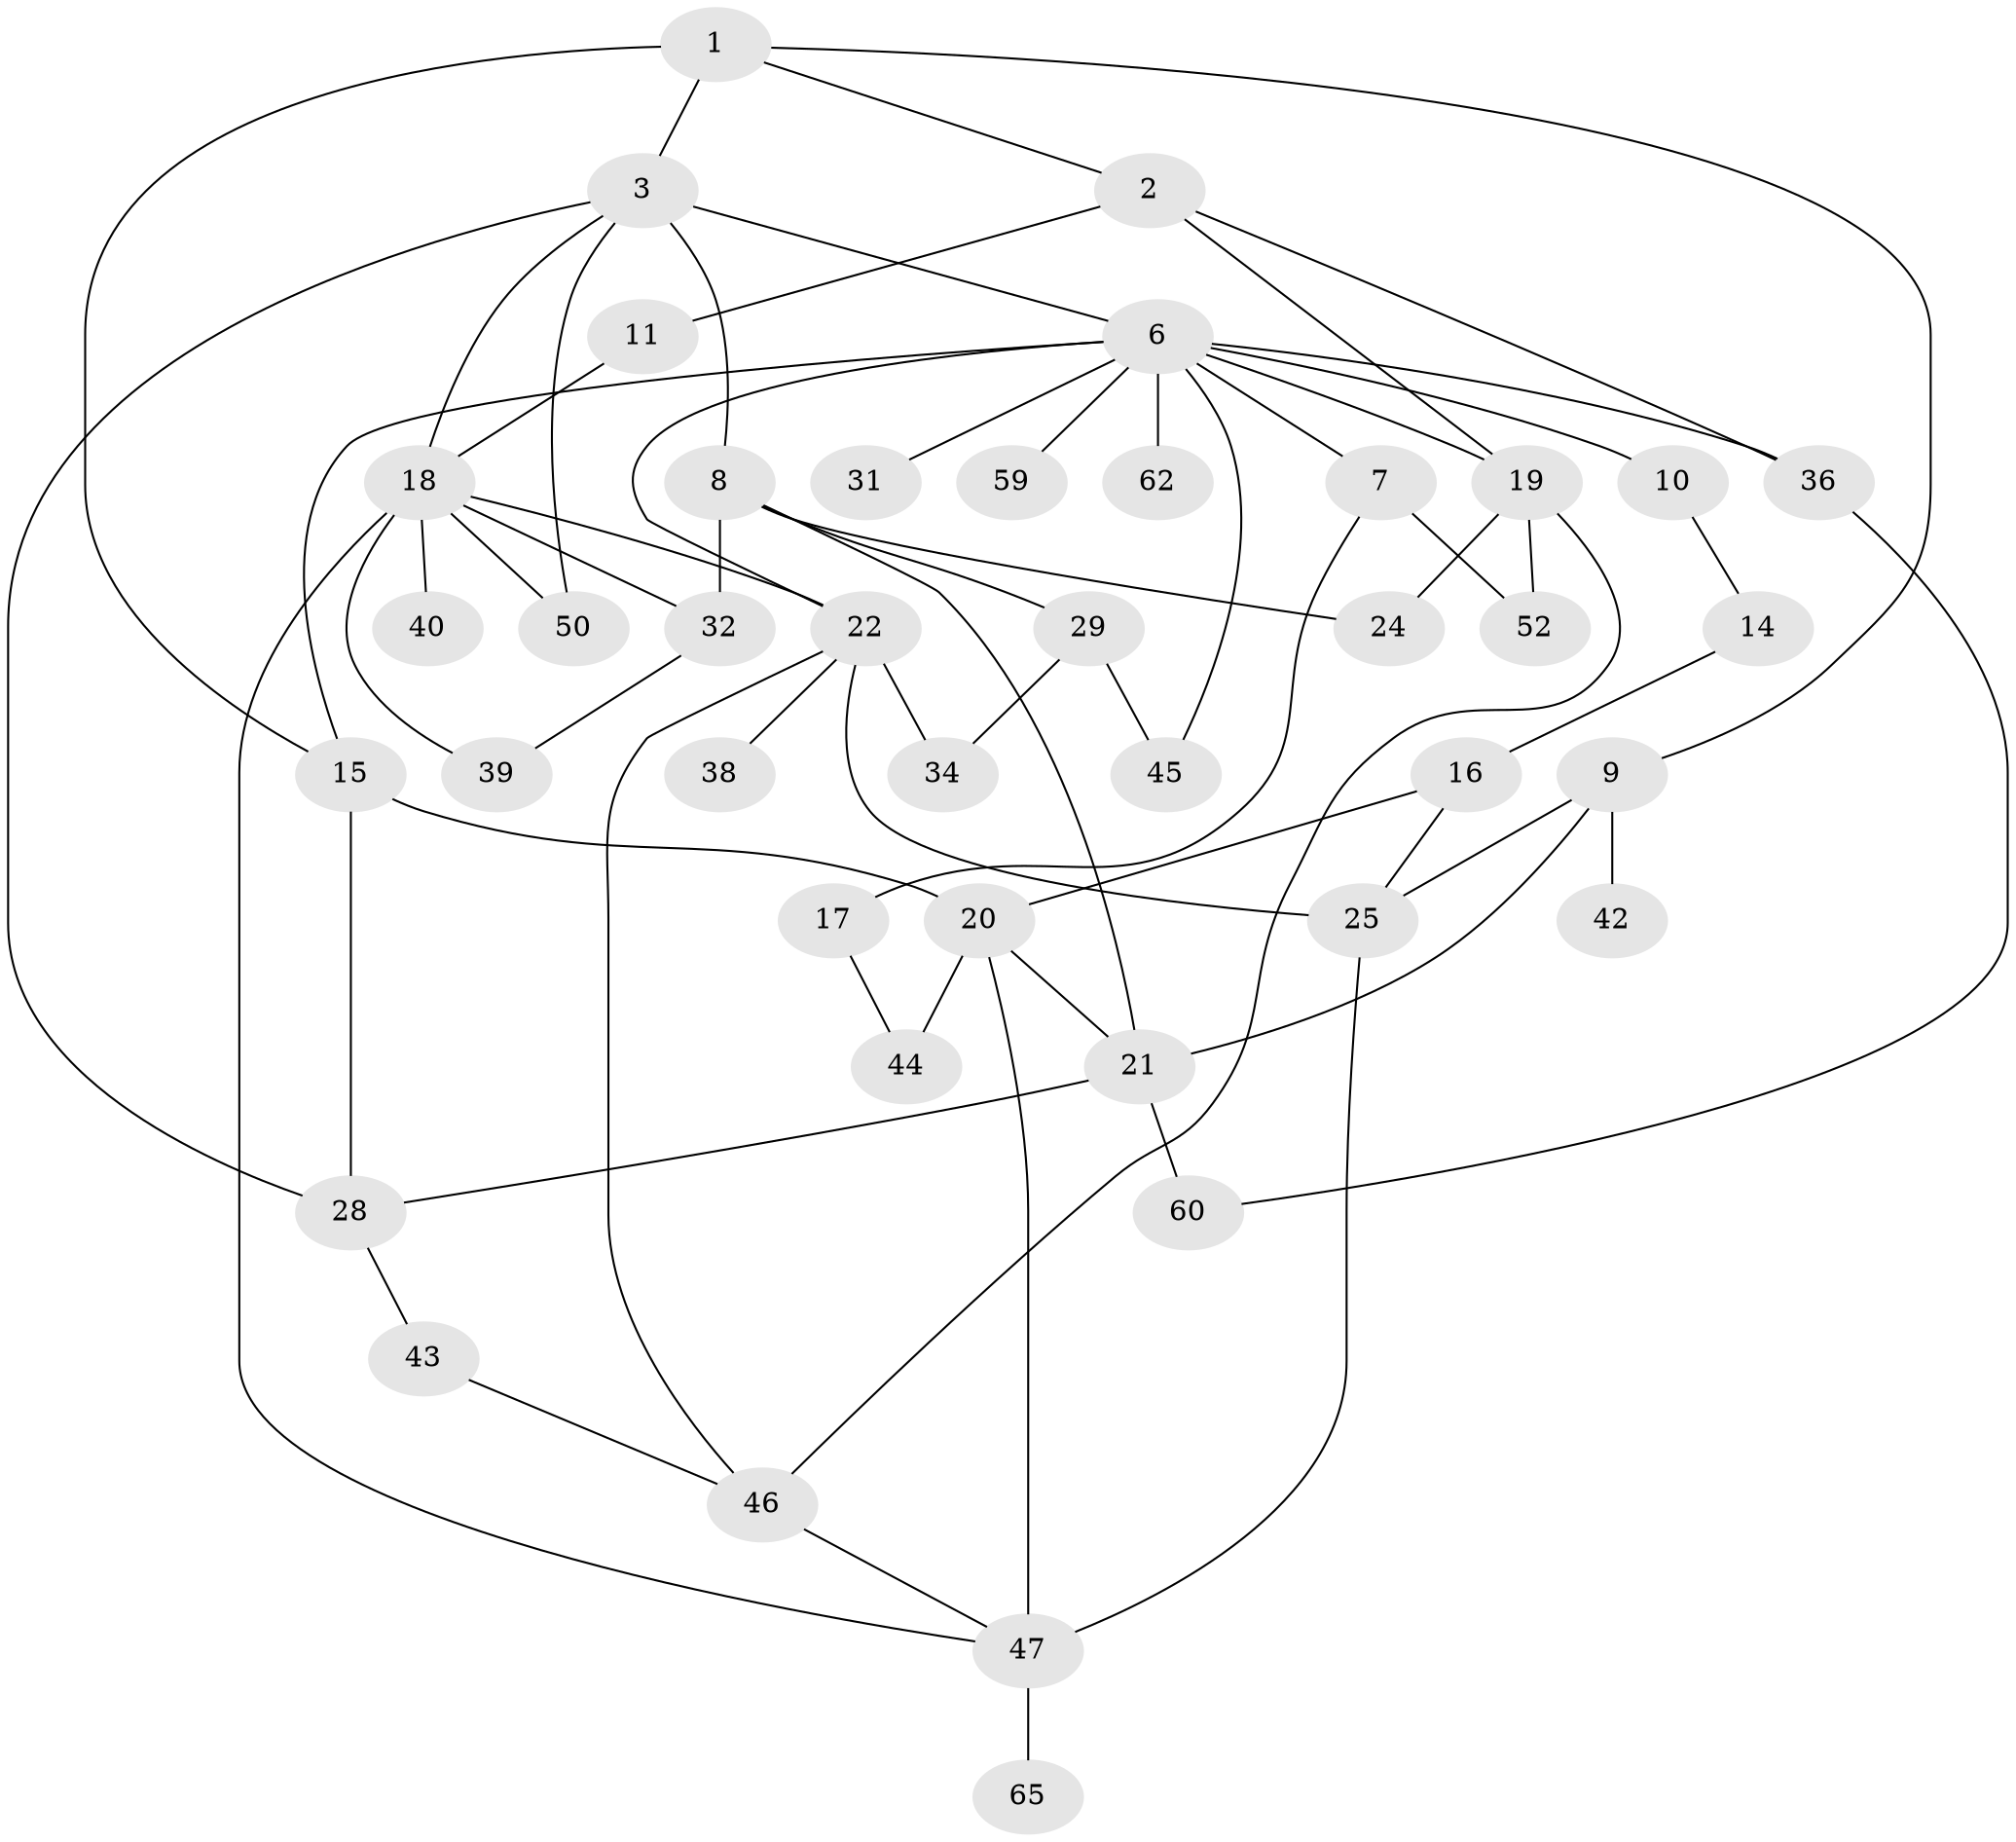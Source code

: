 // Generated by graph-tools (version 1.1) at 2025/51/02/27/25 19:51:40]
// undirected, 41 vertices, 66 edges
graph export_dot {
graph [start="1"]
  node [color=gray90,style=filled];
  1 [super="+5"];
  2 [super="+4"];
  3 [super="+56"];
  6 [super="+26"];
  7;
  8 [super="+13"];
  9 [super="+12"];
  10;
  11 [super="+51"];
  14 [super="+23"];
  15 [super="+41"];
  16;
  17;
  18 [super="+55"];
  19 [super="+27"];
  20 [super="+35"];
  21 [super="+58"];
  22 [super="+37"];
  24;
  25 [super="+48"];
  28 [super="+49"];
  29 [super="+30"];
  31;
  32 [super="+33"];
  34;
  36 [super="+57"];
  38 [super="+53"];
  39;
  40;
  42;
  43;
  44 [super="+54"];
  45;
  46 [super="+61"];
  47 [super="+64"];
  50;
  52 [super="+63"];
  59;
  60;
  62;
  65;
  1 -- 2;
  1 -- 3;
  1 -- 9;
  1 -- 15;
  2 -- 11;
  2 -- 19;
  2 -- 36;
  3 -- 6;
  3 -- 8;
  3 -- 50;
  3 -- 18;
  3 -- 28;
  6 -- 7;
  6 -- 10;
  6 -- 19;
  6 -- 59;
  6 -- 36;
  6 -- 45;
  6 -- 62;
  6 -- 31;
  6 -- 22;
  6 -- 15;
  7 -- 17;
  7 -- 52;
  8 -- 21;
  8 -- 29;
  8 -- 24;
  8 -- 32;
  9 -- 25;
  9 -- 42;
  9 -- 21;
  10 -- 14;
  11 -- 18 [weight=2];
  14 -- 16;
  15 -- 20;
  15 -- 28 [weight=2];
  16 -- 25;
  16 -- 20;
  17 -- 44;
  18 -- 22;
  18 -- 32;
  18 -- 40;
  18 -- 50;
  18 -- 47;
  18 -- 39;
  19 -- 24;
  19 -- 52;
  19 -- 46;
  20 -- 47;
  20 -- 44;
  20 -- 21;
  21 -- 28;
  21 -- 60;
  22 -- 38;
  22 -- 46;
  22 -- 34;
  22 -- 25;
  25 -- 47 [weight=2];
  28 -- 43;
  29 -- 34;
  29 -- 45;
  32 -- 39;
  36 -- 60;
  43 -- 46;
  46 -- 47;
  47 -- 65;
}
